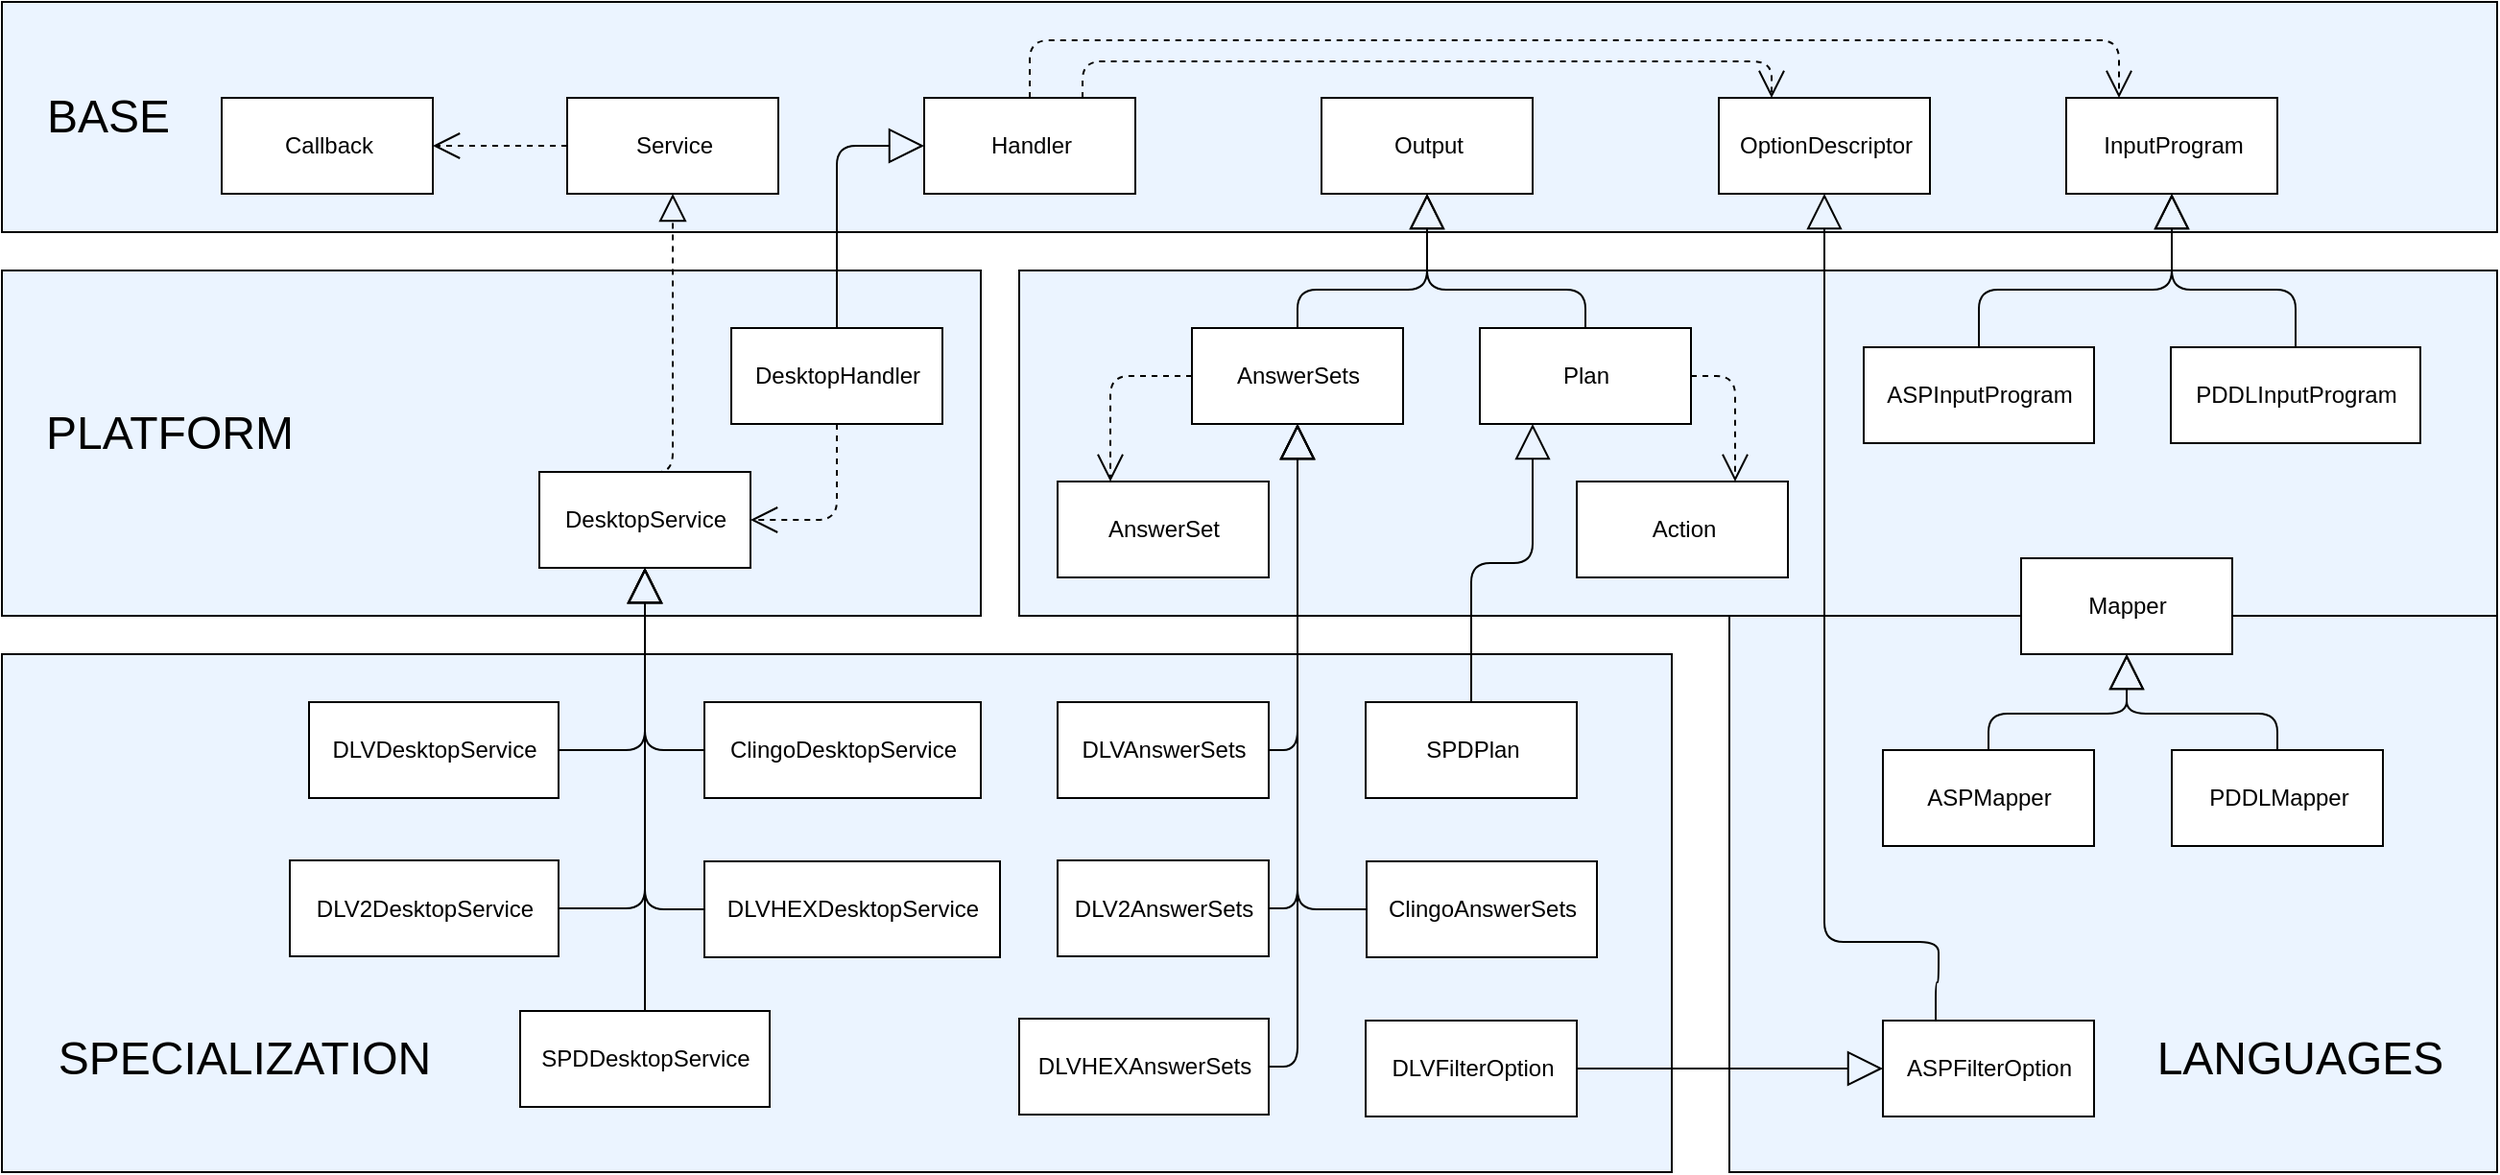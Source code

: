 <mxfile version="12.2.0" type="device" pages="1"><diagram id="dqVU7mrkeDe_c6QS-d3u" name="Page-1"><mxGraphModel dx="1061" dy="1584" grid="1" gridSize="10" guides="1" tooltips="1" connect="1" arrows="1" fold="1" page="1" pageScale="1" pageWidth="827" pageHeight="1169" math="0" shadow="0"><root><mxCell id="0"/><mxCell id="1" parent="0"/><mxCell id="zw5oDyOTdDvuppBCqqJ9-35" value="" style="whiteSpace=wrap;html=1;fillColor=#EBF4FF;" parent="1" vertex="1"><mxGeometry x="990" y="296" width="400" height="304" as="geometry"/></mxCell><mxCell id="zw5oDyOTdDvuppBCqqJ9-34" value="" style="whiteSpace=wrap;html=1;fillColor=#EBF4FF;" parent="1" vertex="1"><mxGeometry x="620" y="130" width="770" height="180" as="geometry"/></mxCell><mxCell id="zw5oDyOTdDvuppBCqqJ9-33" value="" style="whiteSpace=wrap;html=1;fillColor=#EBF4FF;" parent="1" vertex="1"><mxGeometry x="90" y="330" width="870" height="270" as="geometry"/></mxCell><mxCell id="zw5oDyOTdDvuppBCqqJ9-32" value="" style="whiteSpace=wrap;html=1;fillColor=#EBF4FF;" parent="1" vertex="1"><mxGeometry x="90" y="130" width="510" height="180" as="geometry"/></mxCell><mxCell id="zw5oDyOTdDvuppBCqqJ9-31" value="" style="whiteSpace=wrap;html=1;fillColor=#EBF4FF;" parent="1" vertex="1"><mxGeometry x="90" y="-10" width="1300" height="120" as="geometry"/></mxCell><mxCell id="zw5oDyOTdDvuppBCqqJ9-1" value="&lt;div&gt;Callback&lt;/div&gt;" style="html=1;" parent="1" vertex="1"><mxGeometry x="204.5" y="40" width="110" height="50" as="geometry"/></mxCell><mxCell id="zw5oDyOTdDvuppBCqqJ9-2" value="Handler" style="html=1;" parent="1" vertex="1"><mxGeometry x="570.5" y="40" width="110" height="50" as="geometry"/></mxCell><mxCell id="zw5oDyOTdDvuppBCqqJ9-3" value="InputProgram" style="html=1;" parent="1" vertex="1"><mxGeometry x="1165.5" y="40" width="110" height="50" as="geometry"/></mxCell><mxCell id="zw5oDyOTdDvuppBCqqJ9-4" value="OptionDescriptor" style="html=1;" parent="1" vertex="1"><mxGeometry x="984.5" y="40" width="110" height="50" as="geometry"/></mxCell><mxCell id="zw5oDyOTdDvuppBCqqJ9-5" value="Output" style="html=1;" parent="1" vertex="1"><mxGeometry x="777.5" y="40" width="110" height="50" as="geometry"/></mxCell><mxCell id="zw5oDyOTdDvuppBCqqJ9-6" value="Service" style="html=1;" parent="1" vertex="1"><mxGeometry x="384.5" y="40" width="110" height="50" as="geometry"/></mxCell><mxCell id="zw5oDyOTdDvuppBCqqJ9-7" value="AnswerSets" style="html=1;" parent="1" vertex="1"><mxGeometry x="710" y="160" width="110" height="50" as="geometry"/></mxCell><mxCell id="zw5oDyOTdDvuppBCqqJ9-8" value="AnswerSet" style="html=1;" parent="1" vertex="1"><mxGeometry x="640" y="240" width="110" height="50" as="geometry"/></mxCell><mxCell id="zw5oDyOTdDvuppBCqqJ9-9" value="ASPFilterOption" style="html=1;" parent="1" vertex="1"><mxGeometry x="1070" y="521" width="110" height="50" as="geometry"/></mxCell><mxCell id="zw5oDyOTdDvuppBCqqJ9-10" value="ASPInputProgram" style="html=1;" parent="1" vertex="1"><mxGeometry x="1060" y="170" width="120" height="50" as="geometry"/></mxCell><mxCell id="zw5oDyOTdDvuppBCqqJ9-11" value="ASPMapper" style="html=1;" parent="1" vertex="1"><mxGeometry x="1070" y="380" width="110" height="50" as="geometry"/></mxCell><mxCell id="zw5oDyOTdDvuppBCqqJ9-12" value="Action" style="html=1;" parent="1" vertex="1"><mxGeometry x="910.5" y="240" width="110" height="50" as="geometry"/></mxCell><mxCell id="zw5oDyOTdDvuppBCqqJ9-13" value="PDDLInputProgram" style="html=1;" parent="1" vertex="1"><mxGeometry x="1220" y="170" width="130" height="50" as="geometry"/></mxCell><mxCell id="zw5oDyOTdDvuppBCqqJ9-14" value="PDDLMapper" style="html=1;" parent="1" vertex="1"><mxGeometry x="1220.5" y="380" width="110" height="50" as="geometry"/></mxCell><mxCell id="zw5oDyOTdDvuppBCqqJ9-15" value="Plan" style="html=1;" parent="1" vertex="1"><mxGeometry x="860" y="160" width="110" height="50" as="geometry"/></mxCell><mxCell id="zw5oDyOTdDvuppBCqqJ9-16" value="Mapper" style="html=1;" parent="1" vertex="1"><mxGeometry x="1142" y="280" width="110" height="50" as="geometry"/></mxCell><mxCell id="zw5oDyOTdDvuppBCqqJ9-17" value="DesktopHandler" style="html=1;" parent="1" vertex="1"><mxGeometry x="470" y="160" width="110" height="50" as="geometry"/></mxCell><mxCell id="zw5oDyOTdDvuppBCqqJ9-18" value="DesktopService" style="html=1;" parent="1" vertex="1"><mxGeometry x="370" y="235" width="110" height="50" as="geometry"/></mxCell><mxCell id="zw5oDyOTdDvuppBCqqJ9-19" value="&lt;div&gt;ClingoDesktopService&lt;/div&gt;" style="html=1;" parent="1" vertex="1"><mxGeometry x="456" y="355" width="144" height="50" as="geometry"/></mxCell><mxCell id="zw5oDyOTdDvuppBCqqJ9-20" value="ClingoAnswerSets" style="html=1;" parent="1" vertex="1"><mxGeometry x="801" y="438" width="120" height="50" as="geometry"/></mxCell><mxCell id="zw5oDyOTdDvuppBCqqJ9-21" value="DLVDesktopService" style="html=1;" parent="1" vertex="1"><mxGeometry x="250" y="355" width="130" height="50" as="geometry"/></mxCell><mxCell id="zw5oDyOTdDvuppBCqqJ9-22" value="DLVAnswerSets" style="html=1;" parent="1" vertex="1"><mxGeometry x="640" y="355" width="110" height="50" as="geometry"/></mxCell><mxCell id="zw5oDyOTdDvuppBCqqJ9-23" value="DLVFilterOption" style="html=1;" parent="1" vertex="1"><mxGeometry x="800.5" y="521" width="110" height="50" as="geometry"/></mxCell><mxCell id="zw5oDyOTdDvuppBCqqJ9-24" value="DLV2DesktopService" style="html=1;" parent="1" vertex="1"><mxGeometry x="240" y="437.5" width="140" height="50" as="geometry"/></mxCell><mxCell id="zw5oDyOTdDvuppBCqqJ9-25" value="DLV2AnswerSets" style="html=1;" parent="1" vertex="1"><mxGeometry x="640" y="437.5" width="110" height="50" as="geometry"/></mxCell><mxCell id="zw5oDyOTdDvuppBCqqJ9-26" value="DLVHEXDesktopService" style="html=1;" parent="1" vertex="1"><mxGeometry x="456" y="438" width="154" height="50" as="geometry"/></mxCell><mxCell id="zw5oDyOTdDvuppBCqqJ9-27" value="DLVHEXAnswerSets" style="html=1;" parent="1" vertex="1"><mxGeometry x="620" y="520" width="130" height="50" as="geometry"/></mxCell><mxCell id="zw5oDyOTdDvuppBCqqJ9-28" value="SPDDesktopService" style="html=1;" parent="1" vertex="1"><mxGeometry x="360" y="516" width="130" height="50" as="geometry"/></mxCell><mxCell id="zw5oDyOTdDvuppBCqqJ9-29" value="SPDPlan" style="html=1;" parent="1" vertex="1"><mxGeometry x="800.5" y="355" width="110" height="50" as="geometry"/></mxCell><mxCell id="zw5oDyOTdDvuppBCqqJ9-36" value="&lt;font style=&quot;font-size: 24px&quot;&gt;BASE&lt;/font&gt;" style="text;html=1;resizable=0;autosize=1;align=center;verticalAlign=middle;points=[];fillColor=none;strokeColor=none;rounded=0;" parent="1" vertex="1"><mxGeometry x="105" y="40" width="80" height="20" as="geometry"/></mxCell><mxCell id="zw5oDyOTdDvuppBCqqJ9-37" value="&lt;font style=&quot;font-size: 24px&quot;&gt;PLATFORM&lt;/font&gt;" style="text;html=1;resizable=0;autosize=1;align=center;verticalAlign=middle;points=[];fillColor=none;strokeColor=none;rounded=0;" parent="1" vertex="1"><mxGeometry x="97" y="205" width="160" height="20" as="geometry"/></mxCell><mxCell id="zw5oDyOTdDvuppBCqqJ9-38" value="&lt;font style=&quot;font-size: 24px&quot;&gt;LANGUAGES&lt;/font&gt;" style="text;html=1;resizable=0;autosize=1;align=center;verticalAlign=middle;points=[];fillColor=none;strokeColor=none;rounded=0;" parent="1" vertex="1"><mxGeometry x="1197" y="531" width="180" height="20" as="geometry"/></mxCell><mxCell id="zw5oDyOTdDvuppBCqqJ9-39" value="&lt;font style=&quot;font-size: 24px&quot;&gt;SPECIALIZATION&lt;/font&gt;" style="text;html=1;resizable=0;autosize=1;align=center;verticalAlign=middle;points=[];fillColor=none;strokeColor=none;rounded=0;" parent="1" vertex="1"><mxGeometry x="101" y="531" width="230" height="20" as="geometry"/></mxCell><mxCell id="zw5oDyOTdDvuppBCqqJ9-42" value="" style="endArrow=block;dashed=1;endFill=0;endSize=12;html=1;entryX=0.5;entryY=1;entryDx=0;entryDy=0;exitX=0.5;exitY=0;exitDx=0;exitDy=0;edgeStyle=orthogonalEdgeStyle;" parent="1" source="zw5oDyOTdDvuppBCqqJ9-18" target="zw5oDyOTdDvuppBCqqJ9-6" edge="1"><mxGeometry width="160" relative="1" as="geometry"><mxPoint x="50" y="497.5" as="sourcePoint"/><mxPoint x="50" y="377.5" as="targetPoint"/><Array as="points"><mxPoint x="439" y="235"/></Array></mxGeometry></mxCell><mxCell id="zw5oDyOTdDvuppBCqqJ9-45" value="" style="endArrow=block;endSize=16;endFill=0;html=1;exitX=1;exitY=0.5;exitDx=0;exitDy=0;entryX=0.5;entryY=1;entryDx=0;entryDy=0;edgeStyle=orthogonalEdgeStyle;" parent="1" source="zw5oDyOTdDvuppBCqqJ9-21" target="zw5oDyOTdDvuppBCqqJ9-18" edge="1"><mxGeometry x="-0.875" y="-50" width="160" relative="1" as="geometry"><mxPoint x="30" y="260" as="sourcePoint"/><mxPoint x="190" y="260" as="targetPoint"/><mxPoint x="-1" as="offset"/></mxGeometry></mxCell><mxCell id="zw5oDyOTdDvuppBCqqJ9-46" value="" style="endArrow=block;endSize=16;endFill=0;html=1;exitX=0.25;exitY=0;exitDx=0;exitDy=0;entryX=0.5;entryY=1;entryDx=0;entryDy=0;edgeStyle=orthogonalEdgeStyle;" parent="1" source="zw5oDyOTdDvuppBCqqJ9-9" target="zw5oDyOTdDvuppBCqqJ9-4" edge="1"><mxGeometry x="-1" y="-41" width="160" relative="1" as="geometry"><mxPoint x="40" y="260" as="sourcePoint"/><mxPoint x="200" y="260" as="targetPoint"/><Array as="points"><mxPoint x="1098" y="501"/><mxPoint x="1099" y="501"/><mxPoint x="1099" y="480"/><mxPoint x="1040" y="480"/></Array><mxPoint x="-10" y="-1" as="offset"/></mxGeometry></mxCell><mxCell id="zw5oDyOTdDvuppBCqqJ9-47" value="" style="endArrow=block;endSize=16;endFill=0;html=1;exitX=0;exitY=0.5;exitDx=0;exitDy=0;entryX=0.5;entryY=1;entryDx=0;entryDy=0;edgeStyle=orthogonalEdgeStyle;" parent="1" source="zw5oDyOTdDvuppBCqqJ9-19" target="zw5oDyOTdDvuppBCqqJ9-18" edge="1"><mxGeometry x="-1" y="-41" width="160" relative="1" as="geometry"><mxPoint x="40" y="285" as="sourcePoint"/><mxPoint x="200" y="285" as="targetPoint"/><mxPoint x="-10" y="-1" as="offset"/></mxGeometry></mxCell><mxCell id="zw5oDyOTdDvuppBCqqJ9-48" value="" style="endArrow=block;endSize=16;endFill=0;html=1;exitX=1;exitY=0.5;exitDx=0;exitDy=0;entryX=0.5;entryY=1;entryDx=0;entryDy=0;edgeStyle=orthogonalEdgeStyle;" parent="1" source="zw5oDyOTdDvuppBCqqJ9-24" target="zw5oDyOTdDvuppBCqqJ9-18" edge="1"><mxGeometry x="-1" y="-41" width="160" relative="1" as="geometry"><mxPoint x="50" y="270" as="sourcePoint"/><mxPoint x="210" y="270" as="targetPoint"/><mxPoint x="-10" y="-1" as="offset"/></mxGeometry></mxCell><mxCell id="zw5oDyOTdDvuppBCqqJ9-49" value="" style="endArrow=block;endSize=16;endFill=0;html=1;exitX=0;exitY=0.5;exitDx=0;exitDy=0;entryX=0.5;entryY=1;entryDx=0;entryDy=0;edgeStyle=orthogonalEdgeStyle;" parent="1" source="zw5oDyOTdDvuppBCqqJ9-26" target="zw5oDyOTdDvuppBCqqJ9-18" edge="1"><mxGeometry x="-1" y="-41" width="160" relative="1" as="geometry"><mxPoint x="50" y="270" as="sourcePoint"/><mxPoint x="210" y="270" as="targetPoint"/><mxPoint x="-10" y="-1" as="offset"/></mxGeometry></mxCell><mxCell id="zw5oDyOTdDvuppBCqqJ9-50" value="" style="endArrow=block;endSize=16;endFill=0;html=1;exitX=0.5;exitY=0;exitDx=0;exitDy=0;entryX=0.5;entryY=1;entryDx=0;entryDy=0;" parent="1" source="zw5oDyOTdDvuppBCqqJ9-28" target="zw5oDyOTdDvuppBCqqJ9-18" edge="1"><mxGeometry x="-1" y="-41" width="160" relative="1" as="geometry"><mxPoint x="50" y="270" as="sourcePoint"/><mxPoint x="210" y="270" as="targetPoint"/><mxPoint x="-10" y="-1" as="offset"/></mxGeometry></mxCell><mxCell id="zw5oDyOTdDvuppBCqqJ9-51" value="" style="endArrow=block;endSize=16;endFill=0;html=1;exitX=0.5;exitY=0;exitDx=0;exitDy=0;entryX=0;entryY=0.5;entryDx=0;entryDy=0;edgeStyle=orthogonalEdgeStyle;" parent="1" source="zw5oDyOTdDvuppBCqqJ9-17" target="zw5oDyOTdDvuppBCqqJ9-2" edge="1"><mxGeometry x="-1" y="-41" width="160" relative="1" as="geometry"><mxPoint x="56" y="285" as="sourcePoint"/><mxPoint x="216" y="285" as="targetPoint"/><mxPoint x="-10" y="-1" as="offset"/></mxGeometry></mxCell><mxCell id="zw5oDyOTdDvuppBCqqJ9-52" value="" style="endArrow=block;endSize=16;endFill=0;html=1;entryX=0.5;entryY=1;entryDx=0;entryDy=0;exitX=0.5;exitY=0;exitDx=0;exitDy=0;edgeStyle=orthogonalEdgeStyle;" parent="1" source="zw5oDyOTdDvuppBCqqJ9-7" target="zw5oDyOTdDvuppBCqqJ9-5" edge="1"><mxGeometry x="-1" y="-41" width="160" relative="1" as="geometry"><mxPoint x="60" y="300" as="sourcePoint"/><mxPoint x="210" y="270" as="targetPoint"/><Array as="points"><mxPoint x="765" y="140"/><mxPoint x="833" y="140"/></Array><mxPoint x="-10" y="-1" as="offset"/></mxGeometry></mxCell><mxCell id="zw5oDyOTdDvuppBCqqJ9-53" value="" style="endArrow=block;endSize=16;endFill=0;html=1;exitX=0.5;exitY=0;exitDx=0;exitDy=0;entryX=0.5;entryY=1;entryDx=0;entryDy=0;edgeStyle=orthogonalEdgeStyle;" parent="1" source="zw5oDyOTdDvuppBCqqJ9-15" target="zw5oDyOTdDvuppBCqqJ9-5" edge="1"><mxGeometry x="-1" y="-41" width="160" relative="1" as="geometry"><mxPoint x="50" y="270" as="sourcePoint"/><mxPoint x="210" y="270" as="targetPoint"/><Array as="points"><mxPoint x="915" y="140"/><mxPoint x="832" y="140"/></Array><mxPoint x="-10" y="-1" as="offset"/></mxGeometry></mxCell><mxCell id="zw5oDyOTdDvuppBCqqJ9-54" value="" style="endArrow=block;endSize=16;endFill=0;html=1;exitX=1;exitY=0.5;exitDx=0;exitDy=0;entryX=0.5;entryY=1;entryDx=0;entryDy=0;edgeStyle=orthogonalEdgeStyle;" parent="1" source="zw5oDyOTdDvuppBCqqJ9-22" target="zw5oDyOTdDvuppBCqqJ9-7" edge="1"><mxGeometry x="-1" y="-41" width="160" relative="1" as="geometry"><mxPoint x="50" y="270" as="sourcePoint"/><mxPoint x="210" y="270" as="targetPoint"/><mxPoint x="-10" y="-1" as="offset"/></mxGeometry></mxCell><mxCell id="zw5oDyOTdDvuppBCqqJ9-55" value="" style="endArrow=block;endSize=16;endFill=0;html=1;exitX=1;exitY=0.5;exitDx=0;exitDy=0;entryX=0.5;entryY=1;entryDx=0;entryDy=0;edgeStyle=orthogonalEdgeStyle;" parent="1" source="zw5oDyOTdDvuppBCqqJ9-25" target="zw5oDyOTdDvuppBCqqJ9-7" edge="1"><mxGeometry x="-1" y="-41" width="160" relative="1" as="geometry"><mxPoint x="50" y="270" as="sourcePoint"/><mxPoint x="210" y="270" as="targetPoint"/><mxPoint x="-10" y="-1" as="offset"/></mxGeometry></mxCell><mxCell id="zw5oDyOTdDvuppBCqqJ9-56" value="" style="endArrow=block;endSize=16;endFill=0;html=1;exitX=1;exitY=0.5;exitDx=0;exitDy=0;entryX=0.5;entryY=1;entryDx=0;entryDy=0;edgeStyle=orthogonalEdgeStyle;" parent="1" source="zw5oDyOTdDvuppBCqqJ9-27" target="zw5oDyOTdDvuppBCqqJ9-7" edge="1"><mxGeometry x="-1" y="-41" width="160" relative="1" as="geometry"><mxPoint x="50" y="270" as="sourcePoint"/><mxPoint x="210" y="270" as="targetPoint"/><mxPoint x="-10" y="-1" as="offset"/></mxGeometry></mxCell><mxCell id="zw5oDyOTdDvuppBCqqJ9-57" value="" style="endArrow=block;endSize=16;endFill=0;html=1;exitX=0;exitY=0.5;exitDx=0;exitDy=0;entryX=0.5;entryY=1;entryDx=0;entryDy=0;edgeStyle=orthogonalEdgeStyle;" parent="1" source="zw5oDyOTdDvuppBCqqJ9-20" target="zw5oDyOTdDvuppBCqqJ9-7" edge="1"><mxGeometry x="-1" y="-41" width="160" relative="1" as="geometry"><mxPoint x="50" y="270" as="sourcePoint"/><mxPoint x="210" y="270" as="targetPoint"/><mxPoint x="-10" y="-1" as="offset"/></mxGeometry></mxCell><mxCell id="zw5oDyOTdDvuppBCqqJ9-58" value="" style="endArrow=block;endSize=16;endFill=0;html=1;exitX=0.5;exitY=0;exitDx=0;exitDy=0;entryX=0.25;entryY=1;entryDx=0;entryDy=0;edgeStyle=orthogonalEdgeStyle;" parent="1" source="zw5oDyOTdDvuppBCqqJ9-29" target="zw5oDyOTdDvuppBCqqJ9-15" edge="1"><mxGeometry x="-1" y="-41" width="160" relative="1" as="geometry"><mxPoint x="50" y="270" as="sourcePoint"/><mxPoint x="210" y="270" as="targetPoint"/><mxPoint x="-10" y="-1" as="offset"/></mxGeometry></mxCell><mxCell id="zw5oDyOTdDvuppBCqqJ9-59" value="" style="endArrow=block;endSize=16;endFill=0;html=1;exitX=1;exitY=0.5;exitDx=0;exitDy=0;entryX=0;entryY=0.5;entryDx=0;entryDy=0;edgeStyle=orthogonalEdgeStyle;" parent="1" source="zw5oDyOTdDvuppBCqqJ9-23" target="zw5oDyOTdDvuppBCqqJ9-9" edge="1"><mxGeometry x="-1" y="-41" width="160" relative="1" as="geometry"><mxPoint x="50" y="270" as="sourcePoint"/><mxPoint x="210" y="270" as="targetPoint"/><Array as="points"><mxPoint x="1020" y="546"/><mxPoint x="1020" y="546"/></Array><mxPoint x="-10" y="-1" as="offset"/></mxGeometry></mxCell><mxCell id="zw5oDyOTdDvuppBCqqJ9-62" value="" style="endArrow=block;endSize=16;endFill=0;html=1;exitX=0.5;exitY=0;exitDx=0;exitDy=0;entryX=0.5;entryY=1;entryDx=0;entryDy=0;edgeStyle=orthogonalEdgeStyle;" parent="1" source="zw5oDyOTdDvuppBCqqJ9-10" target="zw5oDyOTdDvuppBCqqJ9-3" edge="1"><mxGeometry x="-1" y="-41" width="160" relative="1" as="geometry"><mxPoint x="50" y="270" as="sourcePoint"/><mxPoint x="210" y="270" as="targetPoint"/><Array as="points"><mxPoint x="1120" y="140"/><mxPoint x="1220" y="140"/></Array><mxPoint x="-10" y="-1" as="offset"/></mxGeometry></mxCell><mxCell id="zw5oDyOTdDvuppBCqqJ9-63" value="" style="endArrow=block;endSize=16;endFill=0;html=1;exitX=0.5;exitY=0;exitDx=0;exitDy=0;entryX=0.5;entryY=1;entryDx=0;entryDy=0;edgeStyle=orthogonalEdgeStyle;" parent="1" source="zw5oDyOTdDvuppBCqqJ9-13" target="zw5oDyOTdDvuppBCqqJ9-3" edge="1"><mxGeometry x="-1" y="-41" width="160" relative="1" as="geometry"><mxPoint x="50" y="270" as="sourcePoint"/><mxPoint x="210" y="270" as="targetPoint"/><Array as="points"><mxPoint x="1285" y="140"/><mxPoint x="1221" y="140"/></Array><mxPoint x="-10" y="-1" as="offset"/></mxGeometry></mxCell><mxCell id="zw5oDyOTdDvuppBCqqJ9-66" value="" style="endArrow=open;endSize=12;dashed=1;html=1;exitX=0;exitY=0.5;exitDx=0;exitDy=0;entryX=1;entryY=0.5;entryDx=0;entryDy=0;" parent="1" source="zw5oDyOTdDvuppBCqqJ9-6" target="zw5oDyOTdDvuppBCqqJ9-1" edge="1"><mxGeometry x="0.125" y="-30" width="160" relative="1" as="geometry"><mxPoint x="44.5" y="170" as="sourcePoint"/><mxPoint x="204.5" y="170" as="targetPoint"/><mxPoint x="-1" as="offset"/></mxGeometry></mxCell><mxCell id="zw5oDyOTdDvuppBCqqJ9-67" value="" style="endArrow=open;endSize=12;dashed=1;html=1;exitX=0.5;exitY=1;exitDx=0;exitDy=0;entryX=1;entryY=0.5;entryDx=0;entryDy=0;edgeStyle=orthogonalEdgeStyle;" parent="1" source="zw5oDyOTdDvuppBCqqJ9-17" target="zw5oDyOTdDvuppBCqqJ9-18" edge="1"><mxGeometry x="0.125" y="-30" width="160" relative="1" as="geometry"><mxPoint x="35" y="269.5" as="sourcePoint"/><mxPoint x="195" y="269.5" as="targetPoint"/><mxPoint x="-1" as="offset"/></mxGeometry></mxCell><mxCell id="zw5oDyOTdDvuppBCqqJ9-69" value="" style="endArrow=open;endSize=12;dashed=1;html=1;exitX=0.75;exitY=0;exitDx=0;exitDy=0;entryX=0.25;entryY=0;entryDx=0;entryDy=0;edgeStyle=orthogonalEdgeStyle;" parent="1" source="zw5oDyOTdDvuppBCqqJ9-2" target="zw5oDyOTdDvuppBCqqJ9-4" edge="1"><mxGeometry x="0.125" y="-30" width="160" relative="1" as="geometry"><mxPoint x="35" y="269.5" as="sourcePoint"/><mxPoint x="195" y="269.5" as="targetPoint"/><Array as="points"><mxPoint x="653" y="21"/><mxPoint x="1012" y="21"/></Array><mxPoint x="-1" as="offset"/></mxGeometry></mxCell><mxCell id="zw5oDyOTdDvuppBCqqJ9-70" value="" style="endArrow=open;endSize=12;dashed=1;html=1;exitX=0.5;exitY=0;exitDx=0;exitDy=0;entryX=0.25;entryY=0;entryDx=0;entryDy=0;edgeStyle=orthogonalEdgeStyle;" parent="1" source="zw5oDyOTdDvuppBCqqJ9-2" target="zw5oDyOTdDvuppBCqqJ9-3" edge="1"><mxGeometry x="0.125" y="-30" width="160" relative="1" as="geometry"><mxPoint x="35" y="269.5" as="sourcePoint"/><mxPoint x="195" y="269.5" as="targetPoint"/><Array as="points"><mxPoint x="625" y="10"/><mxPoint x="1193" y="10"/></Array><mxPoint x="-1" as="offset"/></mxGeometry></mxCell><mxCell id="zw5oDyOTdDvuppBCqqJ9-71" value="" style="endArrow=open;endSize=12;dashed=1;html=1;exitX=0;exitY=0.5;exitDx=0;exitDy=0;entryX=0.25;entryY=0;entryDx=0;entryDy=0;edgeStyle=orthogonalEdgeStyle;" parent="1" source="zw5oDyOTdDvuppBCqqJ9-7" target="zw5oDyOTdDvuppBCqqJ9-8" edge="1"><mxGeometry x="0.125" y="-30" width="160" relative="1" as="geometry"><mxPoint x="35" y="269.5" as="sourcePoint"/><mxPoint x="195" y="269.5" as="targetPoint"/><mxPoint x="-1" as="offset"/></mxGeometry></mxCell><mxCell id="zw5oDyOTdDvuppBCqqJ9-72" value="" style="endArrow=open;endSize=12;dashed=1;html=1;exitX=1;exitY=0.5;exitDx=0;exitDy=0;entryX=0.75;entryY=0;entryDx=0;entryDy=0;edgeStyle=orthogonalEdgeStyle;" parent="1" source="zw5oDyOTdDvuppBCqqJ9-15" target="zw5oDyOTdDvuppBCqqJ9-12" edge="1"><mxGeometry x="0.125" y="-30" width="160" relative="1" as="geometry"><mxPoint x="35" y="269.5" as="sourcePoint"/><mxPoint x="195" y="269.5" as="targetPoint"/><mxPoint x="-1" as="offset"/></mxGeometry></mxCell><mxCell id="zw5oDyOTdDvuppBCqqJ9-73" value="" style="endArrow=block;endSize=16;endFill=0;html=1;exitX=0.5;exitY=0;exitDx=0;exitDy=0;entryX=0.5;entryY=1;entryDx=0;entryDy=0;edgeStyle=orthogonalEdgeStyle;" parent="1" source="zw5oDyOTdDvuppBCqqJ9-11" target="zw5oDyOTdDvuppBCqqJ9-16" edge="1"><mxGeometry x="-1" y="-41" width="160" relative="1" as="geometry"><mxPoint x="1130" y="180" as="sourcePoint"/><mxPoint x="1230" y="100" as="targetPoint"/><Array as="points"><mxPoint x="1125" y="361"/><mxPoint x="1197" y="361"/></Array><mxPoint x="-10" y="-1" as="offset"/></mxGeometry></mxCell><mxCell id="zw5oDyOTdDvuppBCqqJ9-74" value="" style="endArrow=block;endSize=16;endFill=0;html=1;exitX=0.5;exitY=0;exitDx=0;exitDy=0;entryX=0.5;entryY=1;entryDx=0;entryDy=0;edgeStyle=orthogonalEdgeStyle;" parent="1" source="zw5oDyOTdDvuppBCqqJ9-14" target="zw5oDyOTdDvuppBCqqJ9-16" edge="1"><mxGeometry x="-1" y="-41" width="160" relative="1" as="geometry"><mxPoint x="1135.333" y="390.667" as="sourcePoint"/><mxPoint x="1207.333" y="340" as="targetPoint"/><Array as="points"><mxPoint x="1276" y="361"/><mxPoint x="1197" y="361"/></Array><mxPoint x="-10" y="-1" as="offset"/></mxGeometry></mxCell></root></mxGraphModel></diagram></mxfile>